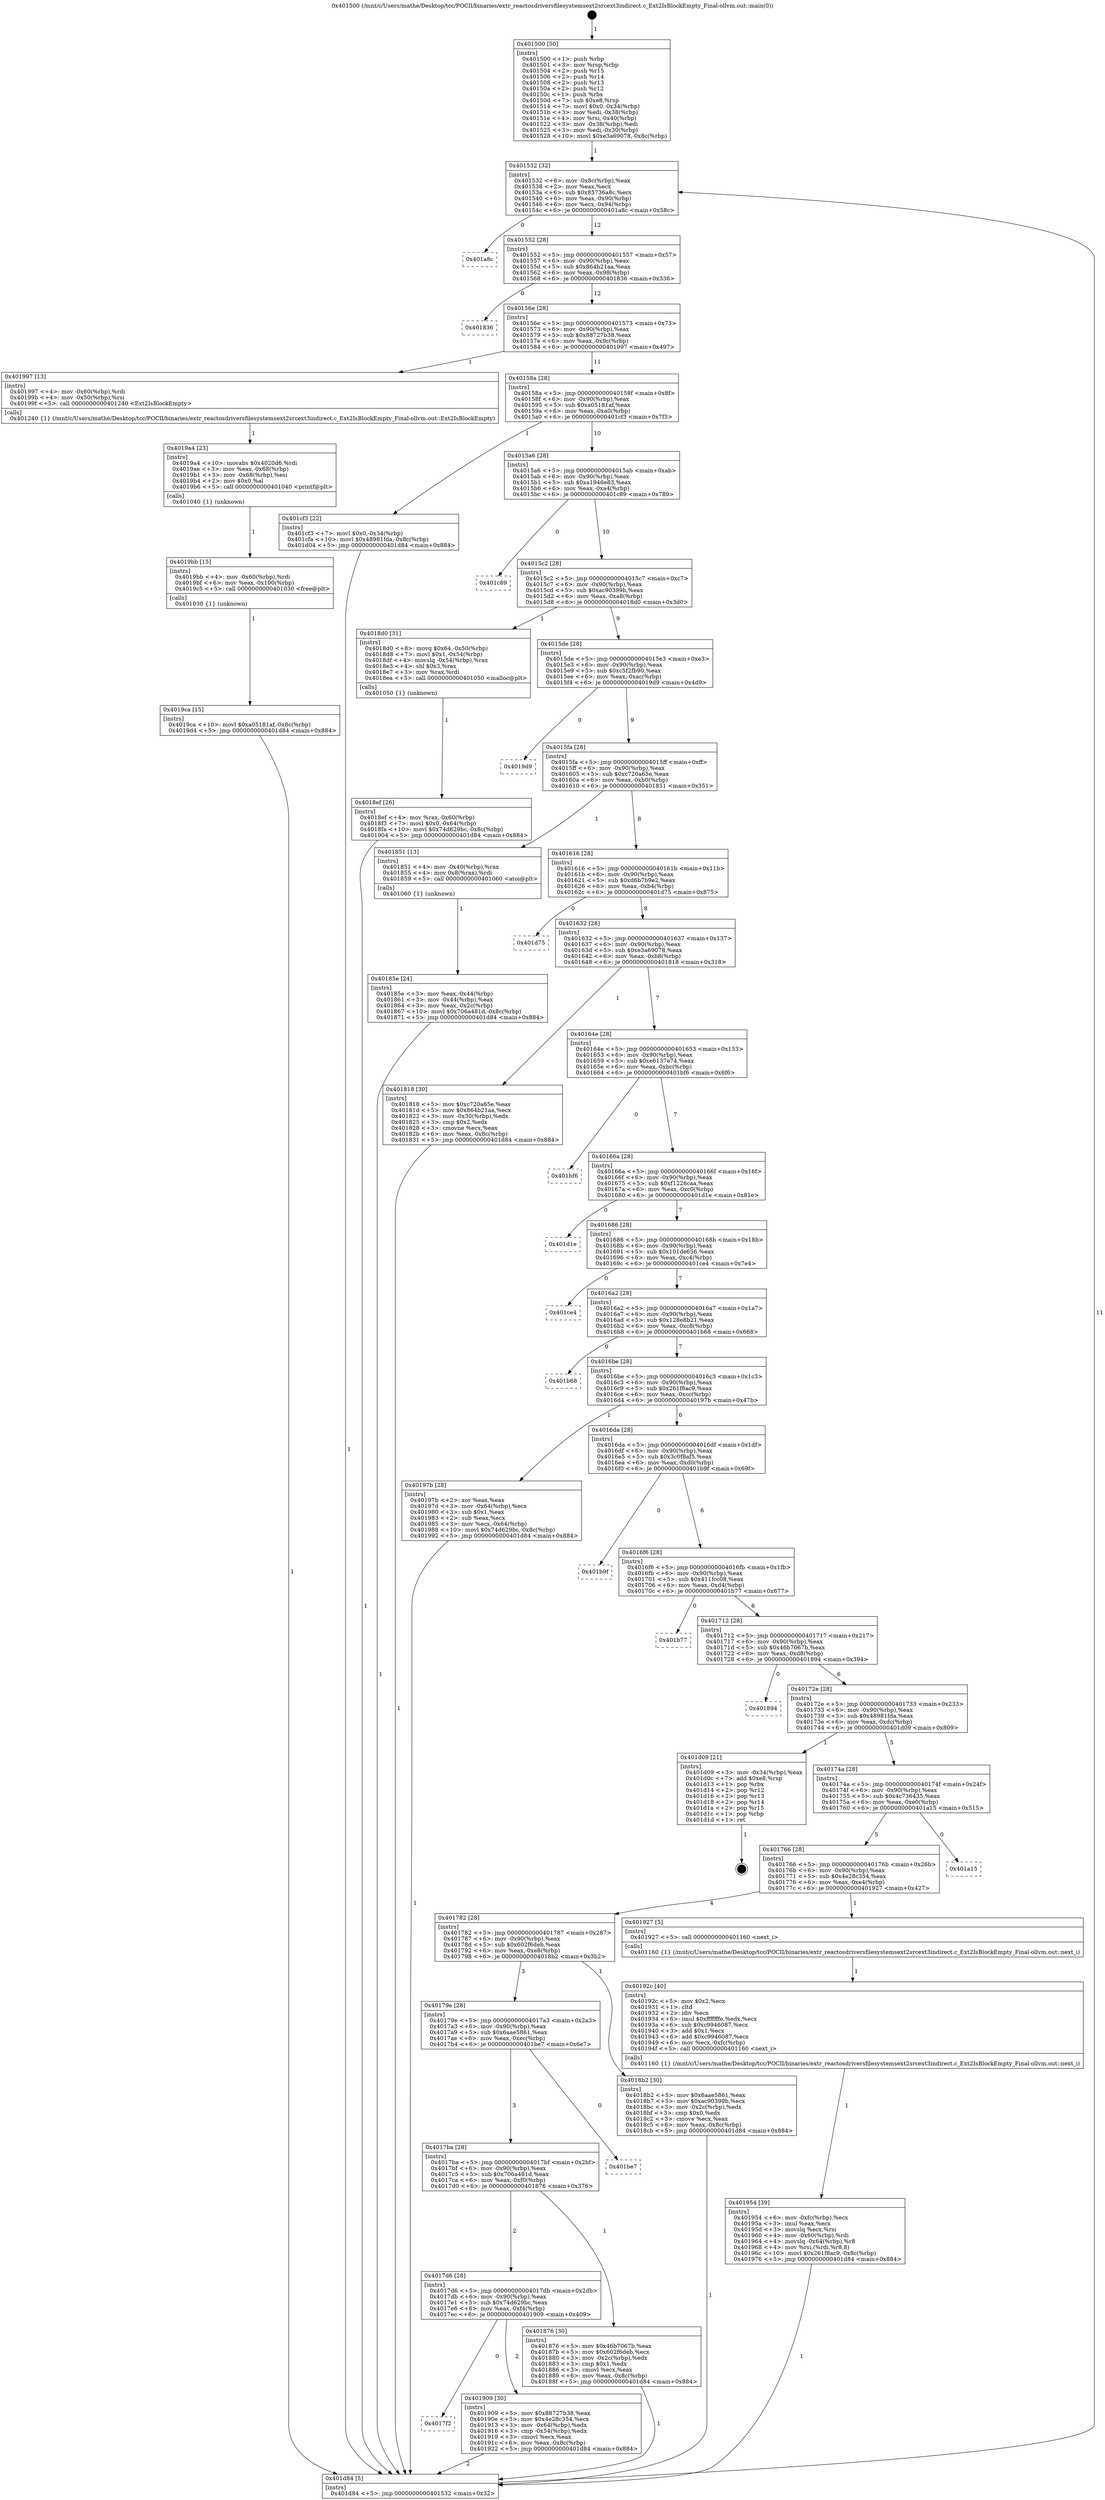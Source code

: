 digraph "0x401500" {
  label = "0x401500 (/mnt/c/Users/mathe/Desktop/tcc/POCII/binaries/extr_reactosdriversfilesystemsext2srcext3indirect.c_Ext2IsBlockEmpty_Final-ollvm.out::main(0))"
  labelloc = "t"
  node[shape=record]

  Entry [label="",width=0.3,height=0.3,shape=circle,fillcolor=black,style=filled]
  "0x401532" [label="{
     0x401532 [32]\l
     | [instrs]\l
     &nbsp;&nbsp;0x401532 \<+6\>: mov -0x8c(%rbp),%eax\l
     &nbsp;&nbsp;0x401538 \<+2\>: mov %eax,%ecx\l
     &nbsp;&nbsp;0x40153a \<+6\>: sub $0x85736a8c,%ecx\l
     &nbsp;&nbsp;0x401540 \<+6\>: mov %eax,-0x90(%rbp)\l
     &nbsp;&nbsp;0x401546 \<+6\>: mov %ecx,-0x94(%rbp)\l
     &nbsp;&nbsp;0x40154c \<+6\>: je 0000000000401a8c \<main+0x58c\>\l
  }"]
  "0x401a8c" [label="{
     0x401a8c\l
  }", style=dashed]
  "0x401552" [label="{
     0x401552 [28]\l
     | [instrs]\l
     &nbsp;&nbsp;0x401552 \<+5\>: jmp 0000000000401557 \<main+0x57\>\l
     &nbsp;&nbsp;0x401557 \<+6\>: mov -0x90(%rbp),%eax\l
     &nbsp;&nbsp;0x40155d \<+5\>: sub $0x864b21aa,%eax\l
     &nbsp;&nbsp;0x401562 \<+6\>: mov %eax,-0x98(%rbp)\l
     &nbsp;&nbsp;0x401568 \<+6\>: je 0000000000401836 \<main+0x336\>\l
  }"]
  Exit [label="",width=0.3,height=0.3,shape=circle,fillcolor=black,style=filled,peripheries=2]
  "0x401836" [label="{
     0x401836\l
  }", style=dashed]
  "0x40156e" [label="{
     0x40156e [28]\l
     | [instrs]\l
     &nbsp;&nbsp;0x40156e \<+5\>: jmp 0000000000401573 \<main+0x73\>\l
     &nbsp;&nbsp;0x401573 \<+6\>: mov -0x90(%rbp),%eax\l
     &nbsp;&nbsp;0x401579 \<+5\>: sub $0x88727b38,%eax\l
     &nbsp;&nbsp;0x40157e \<+6\>: mov %eax,-0x9c(%rbp)\l
     &nbsp;&nbsp;0x401584 \<+6\>: je 0000000000401997 \<main+0x497\>\l
  }"]
  "0x4019ca" [label="{
     0x4019ca [15]\l
     | [instrs]\l
     &nbsp;&nbsp;0x4019ca \<+10\>: movl $0xa05181af,-0x8c(%rbp)\l
     &nbsp;&nbsp;0x4019d4 \<+5\>: jmp 0000000000401d84 \<main+0x884\>\l
  }"]
  "0x401997" [label="{
     0x401997 [13]\l
     | [instrs]\l
     &nbsp;&nbsp;0x401997 \<+4\>: mov -0x60(%rbp),%rdi\l
     &nbsp;&nbsp;0x40199b \<+4\>: mov -0x50(%rbp),%rsi\l
     &nbsp;&nbsp;0x40199f \<+5\>: call 0000000000401240 \<Ext2IsBlockEmpty\>\l
     | [calls]\l
     &nbsp;&nbsp;0x401240 \{1\} (/mnt/c/Users/mathe/Desktop/tcc/POCII/binaries/extr_reactosdriversfilesystemsext2srcext3indirect.c_Ext2IsBlockEmpty_Final-ollvm.out::Ext2IsBlockEmpty)\l
  }"]
  "0x40158a" [label="{
     0x40158a [28]\l
     | [instrs]\l
     &nbsp;&nbsp;0x40158a \<+5\>: jmp 000000000040158f \<main+0x8f\>\l
     &nbsp;&nbsp;0x40158f \<+6\>: mov -0x90(%rbp),%eax\l
     &nbsp;&nbsp;0x401595 \<+5\>: sub $0xa05181af,%eax\l
     &nbsp;&nbsp;0x40159a \<+6\>: mov %eax,-0xa0(%rbp)\l
     &nbsp;&nbsp;0x4015a0 \<+6\>: je 0000000000401cf3 \<main+0x7f3\>\l
  }"]
  "0x4019bb" [label="{
     0x4019bb [15]\l
     | [instrs]\l
     &nbsp;&nbsp;0x4019bb \<+4\>: mov -0x60(%rbp),%rdi\l
     &nbsp;&nbsp;0x4019bf \<+6\>: mov %eax,-0x100(%rbp)\l
     &nbsp;&nbsp;0x4019c5 \<+5\>: call 0000000000401030 \<free@plt\>\l
     | [calls]\l
     &nbsp;&nbsp;0x401030 \{1\} (unknown)\l
  }"]
  "0x401cf3" [label="{
     0x401cf3 [22]\l
     | [instrs]\l
     &nbsp;&nbsp;0x401cf3 \<+7\>: movl $0x0,-0x34(%rbp)\l
     &nbsp;&nbsp;0x401cfa \<+10\>: movl $0x48981fda,-0x8c(%rbp)\l
     &nbsp;&nbsp;0x401d04 \<+5\>: jmp 0000000000401d84 \<main+0x884\>\l
  }"]
  "0x4015a6" [label="{
     0x4015a6 [28]\l
     | [instrs]\l
     &nbsp;&nbsp;0x4015a6 \<+5\>: jmp 00000000004015ab \<main+0xab\>\l
     &nbsp;&nbsp;0x4015ab \<+6\>: mov -0x90(%rbp),%eax\l
     &nbsp;&nbsp;0x4015b1 \<+5\>: sub $0xa1946e83,%eax\l
     &nbsp;&nbsp;0x4015b6 \<+6\>: mov %eax,-0xa4(%rbp)\l
     &nbsp;&nbsp;0x4015bc \<+6\>: je 0000000000401c89 \<main+0x789\>\l
  }"]
  "0x4019a4" [label="{
     0x4019a4 [23]\l
     | [instrs]\l
     &nbsp;&nbsp;0x4019a4 \<+10\>: movabs $0x4020d6,%rdi\l
     &nbsp;&nbsp;0x4019ae \<+3\>: mov %eax,-0x68(%rbp)\l
     &nbsp;&nbsp;0x4019b1 \<+3\>: mov -0x68(%rbp),%esi\l
     &nbsp;&nbsp;0x4019b4 \<+2\>: mov $0x0,%al\l
     &nbsp;&nbsp;0x4019b6 \<+5\>: call 0000000000401040 \<printf@plt\>\l
     | [calls]\l
     &nbsp;&nbsp;0x401040 \{1\} (unknown)\l
  }"]
  "0x401c89" [label="{
     0x401c89\l
  }", style=dashed]
  "0x4015c2" [label="{
     0x4015c2 [28]\l
     | [instrs]\l
     &nbsp;&nbsp;0x4015c2 \<+5\>: jmp 00000000004015c7 \<main+0xc7\>\l
     &nbsp;&nbsp;0x4015c7 \<+6\>: mov -0x90(%rbp),%eax\l
     &nbsp;&nbsp;0x4015cd \<+5\>: sub $0xac90399b,%eax\l
     &nbsp;&nbsp;0x4015d2 \<+6\>: mov %eax,-0xa8(%rbp)\l
     &nbsp;&nbsp;0x4015d8 \<+6\>: je 00000000004018d0 \<main+0x3d0\>\l
  }"]
  "0x401954" [label="{
     0x401954 [39]\l
     | [instrs]\l
     &nbsp;&nbsp;0x401954 \<+6\>: mov -0xfc(%rbp),%ecx\l
     &nbsp;&nbsp;0x40195a \<+3\>: imul %eax,%ecx\l
     &nbsp;&nbsp;0x40195d \<+3\>: movslq %ecx,%rsi\l
     &nbsp;&nbsp;0x401960 \<+4\>: mov -0x60(%rbp),%rdi\l
     &nbsp;&nbsp;0x401964 \<+4\>: movslq -0x64(%rbp),%r8\l
     &nbsp;&nbsp;0x401968 \<+4\>: mov %rsi,(%rdi,%r8,8)\l
     &nbsp;&nbsp;0x40196c \<+10\>: movl $0x261f8ac9,-0x8c(%rbp)\l
     &nbsp;&nbsp;0x401976 \<+5\>: jmp 0000000000401d84 \<main+0x884\>\l
  }"]
  "0x4018d0" [label="{
     0x4018d0 [31]\l
     | [instrs]\l
     &nbsp;&nbsp;0x4018d0 \<+8\>: movq $0x64,-0x50(%rbp)\l
     &nbsp;&nbsp;0x4018d8 \<+7\>: movl $0x1,-0x54(%rbp)\l
     &nbsp;&nbsp;0x4018df \<+4\>: movslq -0x54(%rbp),%rax\l
     &nbsp;&nbsp;0x4018e3 \<+4\>: shl $0x3,%rax\l
     &nbsp;&nbsp;0x4018e7 \<+3\>: mov %rax,%rdi\l
     &nbsp;&nbsp;0x4018ea \<+5\>: call 0000000000401050 \<malloc@plt\>\l
     | [calls]\l
     &nbsp;&nbsp;0x401050 \{1\} (unknown)\l
  }"]
  "0x4015de" [label="{
     0x4015de [28]\l
     | [instrs]\l
     &nbsp;&nbsp;0x4015de \<+5\>: jmp 00000000004015e3 \<main+0xe3\>\l
     &nbsp;&nbsp;0x4015e3 \<+6\>: mov -0x90(%rbp),%eax\l
     &nbsp;&nbsp;0x4015e9 \<+5\>: sub $0xc5f2fb90,%eax\l
     &nbsp;&nbsp;0x4015ee \<+6\>: mov %eax,-0xac(%rbp)\l
     &nbsp;&nbsp;0x4015f4 \<+6\>: je 00000000004019d9 \<main+0x4d9\>\l
  }"]
  "0x40192c" [label="{
     0x40192c [40]\l
     | [instrs]\l
     &nbsp;&nbsp;0x40192c \<+5\>: mov $0x2,%ecx\l
     &nbsp;&nbsp;0x401931 \<+1\>: cltd\l
     &nbsp;&nbsp;0x401932 \<+2\>: idiv %ecx\l
     &nbsp;&nbsp;0x401934 \<+6\>: imul $0xfffffffe,%edx,%ecx\l
     &nbsp;&nbsp;0x40193a \<+6\>: sub $0xc9946087,%ecx\l
     &nbsp;&nbsp;0x401940 \<+3\>: add $0x1,%ecx\l
     &nbsp;&nbsp;0x401943 \<+6\>: add $0xc9946087,%ecx\l
     &nbsp;&nbsp;0x401949 \<+6\>: mov %ecx,-0xfc(%rbp)\l
     &nbsp;&nbsp;0x40194f \<+5\>: call 0000000000401160 \<next_i\>\l
     | [calls]\l
     &nbsp;&nbsp;0x401160 \{1\} (/mnt/c/Users/mathe/Desktop/tcc/POCII/binaries/extr_reactosdriversfilesystemsext2srcext3indirect.c_Ext2IsBlockEmpty_Final-ollvm.out::next_i)\l
  }"]
  "0x4019d9" [label="{
     0x4019d9\l
  }", style=dashed]
  "0x4015fa" [label="{
     0x4015fa [28]\l
     | [instrs]\l
     &nbsp;&nbsp;0x4015fa \<+5\>: jmp 00000000004015ff \<main+0xff\>\l
     &nbsp;&nbsp;0x4015ff \<+6\>: mov -0x90(%rbp),%eax\l
     &nbsp;&nbsp;0x401605 \<+5\>: sub $0xc720a65e,%eax\l
     &nbsp;&nbsp;0x40160a \<+6\>: mov %eax,-0xb0(%rbp)\l
     &nbsp;&nbsp;0x401610 \<+6\>: je 0000000000401851 \<main+0x351\>\l
  }"]
  "0x4017f2" [label="{
     0x4017f2\l
  }", style=dashed]
  "0x401851" [label="{
     0x401851 [13]\l
     | [instrs]\l
     &nbsp;&nbsp;0x401851 \<+4\>: mov -0x40(%rbp),%rax\l
     &nbsp;&nbsp;0x401855 \<+4\>: mov 0x8(%rax),%rdi\l
     &nbsp;&nbsp;0x401859 \<+5\>: call 0000000000401060 \<atoi@plt\>\l
     | [calls]\l
     &nbsp;&nbsp;0x401060 \{1\} (unknown)\l
  }"]
  "0x401616" [label="{
     0x401616 [28]\l
     | [instrs]\l
     &nbsp;&nbsp;0x401616 \<+5\>: jmp 000000000040161b \<main+0x11b\>\l
     &nbsp;&nbsp;0x40161b \<+6\>: mov -0x90(%rbp),%eax\l
     &nbsp;&nbsp;0x401621 \<+5\>: sub $0xd6b7b9e2,%eax\l
     &nbsp;&nbsp;0x401626 \<+6\>: mov %eax,-0xb4(%rbp)\l
     &nbsp;&nbsp;0x40162c \<+6\>: je 0000000000401d75 \<main+0x875\>\l
  }"]
  "0x401909" [label="{
     0x401909 [30]\l
     | [instrs]\l
     &nbsp;&nbsp;0x401909 \<+5\>: mov $0x88727b38,%eax\l
     &nbsp;&nbsp;0x40190e \<+5\>: mov $0x4e28c354,%ecx\l
     &nbsp;&nbsp;0x401913 \<+3\>: mov -0x64(%rbp),%edx\l
     &nbsp;&nbsp;0x401916 \<+3\>: cmp -0x54(%rbp),%edx\l
     &nbsp;&nbsp;0x401919 \<+3\>: cmovl %ecx,%eax\l
     &nbsp;&nbsp;0x40191c \<+6\>: mov %eax,-0x8c(%rbp)\l
     &nbsp;&nbsp;0x401922 \<+5\>: jmp 0000000000401d84 \<main+0x884\>\l
  }"]
  "0x401d75" [label="{
     0x401d75\l
  }", style=dashed]
  "0x401632" [label="{
     0x401632 [28]\l
     | [instrs]\l
     &nbsp;&nbsp;0x401632 \<+5\>: jmp 0000000000401637 \<main+0x137\>\l
     &nbsp;&nbsp;0x401637 \<+6\>: mov -0x90(%rbp),%eax\l
     &nbsp;&nbsp;0x40163d \<+5\>: sub $0xe3a69078,%eax\l
     &nbsp;&nbsp;0x401642 \<+6\>: mov %eax,-0xb8(%rbp)\l
     &nbsp;&nbsp;0x401648 \<+6\>: je 0000000000401818 \<main+0x318\>\l
  }"]
  "0x4018ef" [label="{
     0x4018ef [26]\l
     | [instrs]\l
     &nbsp;&nbsp;0x4018ef \<+4\>: mov %rax,-0x60(%rbp)\l
     &nbsp;&nbsp;0x4018f3 \<+7\>: movl $0x0,-0x64(%rbp)\l
     &nbsp;&nbsp;0x4018fa \<+10\>: movl $0x74d629bc,-0x8c(%rbp)\l
     &nbsp;&nbsp;0x401904 \<+5\>: jmp 0000000000401d84 \<main+0x884\>\l
  }"]
  "0x401818" [label="{
     0x401818 [30]\l
     | [instrs]\l
     &nbsp;&nbsp;0x401818 \<+5\>: mov $0xc720a65e,%eax\l
     &nbsp;&nbsp;0x40181d \<+5\>: mov $0x864b21aa,%ecx\l
     &nbsp;&nbsp;0x401822 \<+3\>: mov -0x30(%rbp),%edx\l
     &nbsp;&nbsp;0x401825 \<+3\>: cmp $0x2,%edx\l
     &nbsp;&nbsp;0x401828 \<+3\>: cmovne %ecx,%eax\l
     &nbsp;&nbsp;0x40182b \<+6\>: mov %eax,-0x8c(%rbp)\l
     &nbsp;&nbsp;0x401831 \<+5\>: jmp 0000000000401d84 \<main+0x884\>\l
  }"]
  "0x40164e" [label="{
     0x40164e [28]\l
     | [instrs]\l
     &nbsp;&nbsp;0x40164e \<+5\>: jmp 0000000000401653 \<main+0x153\>\l
     &nbsp;&nbsp;0x401653 \<+6\>: mov -0x90(%rbp),%eax\l
     &nbsp;&nbsp;0x401659 \<+5\>: sub $0xe6137e74,%eax\l
     &nbsp;&nbsp;0x40165e \<+6\>: mov %eax,-0xbc(%rbp)\l
     &nbsp;&nbsp;0x401664 \<+6\>: je 0000000000401bf6 \<main+0x6f6\>\l
  }"]
  "0x401d84" [label="{
     0x401d84 [5]\l
     | [instrs]\l
     &nbsp;&nbsp;0x401d84 \<+5\>: jmp 0000000000401532 \<main+0x32\>\l
  }"]
  "0x401500" [label="{
     0x401500 [50]\l
     | [instrs]\l
     &nbsp;&nbsp;0x401500 \<+1\>: push %rbp\l
     &nbsp;&nbsp;0x401501 \<+3\>: mov %rsp,%rbp\l
     &nbsp;&nbsp;0x401504 \<+2\>: push %r15\l
     &nbsp;&nbsp;0x401506 \<+2\>: push %r14\l
     &nbsp;&nbsp;0x401508 \<+2\>: push %r13\l
     &nbsp;&nbsp;0x40150a \<+2\>: push %r12\l
     &nbsp;&nbsp;0x40150c \<+1\>: push %rbx\l
     &nbsp;&nbsp;0x40150d \<+7\>: sub $0xe8,%rsp\l
     &nbsp;&nbsp;0x401514 \<+7\>: movl $0x0,-0x34(%rbp)\l
     &nbsp;&nbsp;0x40151b \<+3\>: mov %edi,-0x38(%rbp)\l
     &nbsp;&nbsp;0x40151e \<+4\>: mov %rsi,-0x40(%rbp)\l
     &nbsp;&nbsp;0x401522 \<+3\>: mov -0x38(%rbp),%edi\l
     &nbsp;&nbsp;0x401525 \<+3\>: mov %edi,-0x30(%rbp)\l
     &nbsp;&nbsp;0x401528 \<+10\>: movl $0xe3a69078,-0x8c(%rbp)\l
  }"]
  "0x40185e" [label="{
     0x40185e [24]\l
     | [instrs]\l
     &nbsp;&nbsp;0x40185e \<+3\>: mov %eax,-0x44(%rbp)\l
     &nbsp;&nbsp;0x401861 \<+3\>: mov -0x44(%rbp),%eax\l
     &nbsp;&nbsp;0x401864 \<+3\>: mov %eax,-0x2c(%rbp)\l
     &nbsp;&nbsp;0x401867 \<+10\>: movl $0x706a481d,-0x8c(%rbp)\l
     &nbsp;&nbsp;0x401871 \<+5\>: jmp 0000000000401d84 \<main+0x884\>\l
  }"]
  "0x4017d6" [label="{
     0x4017d6 [28]\l
     | [instrs]\l
     &nbsp;&nbsp;0x4017d6 \<+5\>: jmp 00000000004017db \<main+0x2db\>\l
     &nbsp;&nbsp;0x4017db \<+6\>: mov -0x90(%rbp),%eax\l
     &nbsp;&nbsp;0x4017e1 \<+5\>: sub $0x74d629bc,%eax\l
     &nbsp;&nbsp;0x4017e6 \<+6\>: mov %eax,-0xf4(%rbp)\l
     &nbsp;&nbsp;0x4017ec \<+6\>: je 0000000000401909 \<main+0x409\>\l
  }"]
  "0x401bf6" [label="{
     0x401bf6\l
  }", style=dashed]
  "0x40166a" [label="{
     0x40166a [28]\l
     | [instrs]\l
     &nbsp;&nbsp;0x40166a \<+5\>: jmp 000000000040166f \<main+0x16f\>\l
     &nbsp;&nbsp;0x40166f \<+6\>: mov -0x90(%rbp),%eax\l
     &nbsp;&nbsp;0x401675 \<+5\>: sub $0xf1226caa,%eax\l
     &nbsp;&nbsp;0x40167a \<+6\>: mov %eax,-0xc0(%rbp)\l
     &nbsp;&nbsp;0x401680 \<+6\>: je 0000000000401d1e \<main+0x81e\>\l
  }"]
  "0x401876" [label="{
     0x401876 [30]\l
     | [instrs]\l
     &nbsp;&nbsp;0x401876 \<+5\>: mov $0x46b7067b,%eax\l
     &nbsp;&nbsp;0x40187b \<+5\>: mov $0x602f6deb,%ecx\l
     &nbsp;&nbsp;0x401880 \<+3\>: mov -0x2c(%rbp),%edx\l
     &nbsp;&nbsp;0x401883 \<+3\>: cmp $0x1,%edx\l
     &nbsp;&nbsp;0x401886 \<+3\>: cmovl %ecx,%eax\l
     &nbsp;&nbsp;0x401889 \<+6\>: mov %eax,-0x8c(%rbp)\l
     &nbsp;&nbsp;0x40188f \<+5\>: jmp 0000000000401d84 \<main+0x884\>\l
  }"]
  "0x401d1e" [label="{
     0x401d1e\l
  }", style=dashed]
  "0x401686" [label="{
     0x401686 [28]\l
     | [instrs]\l
     &nbsp;&nbsp;0x401686 \<+5\>: jmp 000000000040168b \<main+0x18b\>\l
     &nbsp;&nbsp;0x40168b \<+6\>: mov -0x90(%rbp),%eax\l
     &nbsp;&nbsp;0x401691 \<+5\>: sub $0x101de656,%eax\l
     &nbsp;&nbsp;0x401696 \<+6\>: mov %eax,-0xc4(%rbp)\l
     &nbsp;&nbsp;0x40169c \<+6\>: je 0000000000401ce4 \<main+0x7e4\>\l
  }"]
  "0x4017ba" [label="{
     0x4017ba [28]\l
     | [instrs]\l
     &nbsp;&nbsp;0x4017ba \<+5\>: jmp 00000000004017bf \<main+0x2bf\>\l
     &nbsp;&nbsp;0x4017bf \<+6\>: mov -0x90(%rbp),%eax\l
     &nbsp;&nbsp;0x4017c5 \<+5\>: sub $0x706a481d,%eax\l
     &nbsp;&nbsp;0x4017ca \<+6\>: mov %eax,-0xf0(%rbp)\l
     &nbsp;&nbsp;0x4017d0 \<+6\>: je 0000000000401876 \<main+0x376\>\l
  }"]
  "0x401ce4" [label="{
     0x401ce4\l
  }", style=dashed]
  "0x4016a2" [label="{
     0x4016a2 [28]\l
     | [instrs]\l
     &nbsp;&nbsp;0x4016a2 \<+5\>: jmp 00000000004016a7 \<main+0x1a7\>\l
     &nbsp;&nbsp;0x4016a7 \<+6\>: mov -0x90(%rbp),%eax\l
     &nbsp;&nbsp;0x4016ad \<+5\>: sub $0x128e8b21,%eax\l
     &nbsp;&nbsp;0x4016b2 \<+6\>: mov %eax,-0xc8(%rbp)\l
     &nbsp;&nbsp;0x4016b8 \<+6\>: je 0000000000401b68 \<main+0x668\>\l
  }"]
  "0x401be7" [label="{
     0x401be7\l
  }", style=dashed]
  "0x401b68" [label="{
     0x401b68\l
  }", style=dashed]
  "0x4016be" [label="{
     0x4016be [28]\l
     | [instrs]\l
     &nbsp;&nbsp;0x4016be \<+5\>: jmp 00000000004016c3 \<main+0x1c3\>\l
     &nbsp;&nbsp;0x4016c3 \<+6\>: mov -0x90(%rbp),%eax\l
     &nbsp;&nbsp;0x4016c9 \<+5\>: sub $0x261f8ac9,%eax\l
     &nbsp;&nbsp;0x4016ce \<+6\>: mov %eax,-0xcc(%rbp)\l
     &nbsp;&nbsp;0x4016d4 \<+6\>: je 000000000040197b \<main+0x47b\>\l
  }"]
  "0x40179e" [label="{
     0x40179e [28]\l
     | [instrs]\l
     &nbsp;&nbsp;0x40179e \<+5\>: jmp 00000000004017a3 \<main+0x2a3\>\l
     &nbsp;&nbsp;0x4017a3 \<+6\>: mov -0x90(%rbp),%eax\l
     &nbsp;&nbsp;0x4017a9 \<+5\>: sub $0x6aae5861,%eax\l
     &nbsp;&nbsp;0x4017ae \<+6\>: mov %eax,-0xec(%rbp)\l
     &nbsp;&nbsp;0x4017b4 \<+6\>: je 0000000000401be7 \<main+0x6e7\>\l
  }"]
  "0x40197b" [label="{
     0x40197b [28]\l
     | [instrs]\l
     &nbsp;&nbsp;0x40197b \<+2\>: xor %eax,%eax\l
     &nbsp;&nbsp;0x40197d \<+3\>: mov -0x64(%rbp),%ecx\l
     &nbsp;&nbsp;0x401980 \<+3\>: sub $0x1,%eax\l
     &nbsp;&nbsp;0x401983 \<+2\>: sub %eax,%ecx\l
     &nbsp;&nbsp;0x401985 \<+3\>: mov %ecx,-0x64(%rbp)\l
     &nbsp;&nbsp;0x401988 \<+10\>: movl $0x74d629bc,-0x8c(%rbp)\l
     &nbsp;&nbsp;0x401992 \<+5\>: jmp 0000000000401d84 \<main+0x884\>\l
  }"]
  "0x4016da" [label="{
     0x4016da [28]\l
     | [instrs]\l
     &nbsp;&nbsp;0x4016da \<+5\>: jmp 00000000004016df \<main+0x1df\>\l
     &nbsp;&nbsp;0x4016df \<+6\>: mov -0x90(%rbp),%eax\l
     &nbsp;&nbsp;0x4016e5 \<+5\>: sub $0x3c0f8af5,%eax\l
     &nbsp;&nbsp;0x4016ea \<+6\>: mov %eax,-0xd0(%rbp)\l
     &nbsp;&nbsp;0x4016f0 \<+6\>: je 0000000000401b9f \<main+0x69f\>\l
  }"]
  "0x4018b2" [label="{
     0x4018b2 [30]\l
     | [instrs]\l
     &nbsp;&nbsp;0x4018b2 \<+5\>: mov $0x6aae5861,%eax\l
     &nbsp;&nbsp;0x4018b7 \<+5\>: mov $0xac90399b,%ecx\l
     &nbsp;&nbsp;0x4018bc \<+3\>: mov -0x2c(%rbp),%edx\l
     &nbsp;&nbsp;0x4018bf \<+3\>: cmp $0x0,%edx\l
     &nbsp;&nbsp;0x4018c2 \<+3\>: cmove %ecx,%eax\l
     &nbsp;&nbsp;0x4018c5 \<+6\>: mov %eax,-0x8c(%rbp)\l
     &nbsp;&nbsp;0x4018cb \<+5\>: jmp 0000000000401d84 \<main+0x884\>\l
  }"]
  "0x401b9f" [label="{
     0x401b9f\l
  }", style=dashed]
  "0x4016f6" [label="{
     0x4016f6 [28]\l
     | [instrs]\l
     &nbsp;&nbsp;0x4016f6 \<+5\>: jmp 00000000004016fb \<main+0x1fb\>\l
     &nbsp;&nbsp;0x4016fb \<+6\>: mov -0x90(%rbp),%eax\l
     &nbsp;&nbsp;0x401701 \<+5\>: sub $0x411fcc08,%eax\l
     &nbsp;&nbsp;0x401706 \<+6\>: mov %eax,-0xd4(%rbp)\l
     &nbsp;&nbsp;0x40170c \<+6\>: je 0000000000401b77 \<main+0x677\>\l
  }"]
  "0x401782" [label="{
     0x401782 [28]\l
     | [instrs]\l
     &nbsp;&nbsp;0x401782 \<+5\>: jmp 0000000000401787 \<main+0x287\>\l
     &nbsp;&nbsp;0x401787 \<+6\>: mov -0x90(%rbp),%eax\l
     &nbsp;&nbsp;0x40178d \<+5\>: sub $0x602f6deb,%eax\l
     &nbsp;&nbsp;0x401792 \<+6\>: mov %eax,-0xe8(%rbp)\l
     &nbsp;&nbsp;0x401798 \<+6\>: je 00000000004018b2 \<main+0x3b2\>\l
  }"]
  "0x401b77" [label="{
     0x401b77\l
  }", style=dashed]
  "0x401712" [label="{
     0x401712 [28]\l
     | [instrs]\l
     &nbsp;&nbsp;0x401712 \<+5\>: jmp 0000000000401717 \<main+0x217\>\l
     &nbsp;&nbsp;0x401717 \<+6\>: mov -0x90(%rbp),%eax\l
     &nbsp;&nbsp;0x40171d \<+5\>: sub $0x46b7067b,%eax\l
     &nbsp;&nbsp;0x401722 \<+6\>: mov %eax,-0xd8(%rbp)\l
     &nbsp;&nbsp;0x401728 \<+6\>: je 0000000000401894 \<main+0x394\>\l
  }"]
  "0x401927" [label="{
     0x401927 [5]\l
     | [instrs]\l
     &nbsp;&nbsp;0x401927 \<+5\>: call 0000000000401160 \<next_i\>\l
     | [calls]\l
     &nbsp;&nbsp;0x401160 \{1\} (/mnt/c/Users/mathe/Desktop/tcc/POCII/binaries/extr_reactosdriversfilesystemsext2srcext3indirect.c_Ext2IsBlockEmpty_Final-ollvm.out::next_i)\l
  }"]
  "0x401894" [label="{
     0x401894\l
  }", style=dashed]
  "0x40172e" [label="{
     0x40172e [28]\l
     | [instrs]\l
     &nbsp;&nbsp;0x40172e \<+5\>: jmp 0000000000401733 \<main+0x233\>\l
     &nbsp;&nbsp;0x401733 \<+6\>: mov -0x90(%rbp),%eax\l
     &nbsp;&nbsp;0x401739 \<+5\>: sub $0x48981fda,%eax\l
     &nbsp;&nbsp;0x40173e \<+6\>: mov %eax,-0xdc(%rbp)\l
     &nbsp;&nbsp;0x401744 \<+6\>: je 0000000000401d09 \<main+0x809\>\l
  }"]
  "0x401766" [label="{
     0x401766 [28]\l
     | [instrs]\l
     &nbsp;&nbsp;0x401766 \<+5\>: jmp 000000000040176b \<main+0x26b\>\l
     &nbsp;&nbsp;0x40176b \<+6\>: mov -0x90(%rbp),%eax\l
     &nbsp;&nbsp;0x401771 \<+5\>: sub $0x4e28c354,%eax\l
     &nbsp;&nbsp;0x401776 \<+6\>: mov %eax,-0xe4(%rbp)\l
     &nbsp;&nbsp;0x40177c \<+6\>: je 0000000000401927 \<main+0x427\>\l
  }"]
  "0x401d09" [label="{
     0x401d09 [21]\l
     | [instrs]\l
     &nbsp;&nbsp;0x401d09 \<+3\>: mov -0x34(%rbp),%eax\l
     &nbsp;&nbsp;0x401d0c \<+7\>: add $0xe8,%rsp\l
     &nbsp;&nbsp;0x401d13 \<+1\>: pop %rbx\l
     &nbsp;&nbsp;0x401d14 \<+2\>: pop %r12\l
     &nbsp;&nbsp;0x401d16 \<+2\>: pop %r13\l
     &nbsp;&nbsp;0x401d18 \<+2\>: pop %r14\l
     &nbsp;&nbsp;0x401d1a \<+2\>: pop %r15\l
     &nbsp;&nbsp;0x401d1c \<+1\>: pop %rbp\l
     &nbsp;&nbsp;0x401d1d \<+1\>: ret\l
  }"]
  "0x40174a" [label="{
     0x40174a [28]\l
     | [instrs]\l
     &nbsp;&nbsp;0x40174a \<+5\>: jmp 000000000040174f \<main+0x24f\>\l
     &nbsp;&nbsp;0x40174f \<+6\>: mov -0x90(%rbp),%eax\l
     &nbsp;&nbsp;0x401755 \<+5\>: sub $0x4c736435,%eax\l
     &nbsp;&nbsp;0x40175a \<+6\>: mov %eax,-0xe0(%rbp)\l
     &nbsp;&nbsp;0x401760 \<+6\>: je 0000000000401a15 \<main+0x515\>\l
  }"]
  "0x401a15" [label="{
     0x401a15\l
  }", style=dashed]
  Entry -> "0x401500" [label=" 1"]
  "0x401532" -> "0x401a8c" [label=" 0"]
  "0x401532" -> "0x401552" [label=" 12"]
  "0x401d09" -> Exit [label=" 1"]
  "0x401552" -> "0x401836" [label=" 0"]
  "0x401552" -> "0x40156e" [label=" 12"]
  "0x401cf3" -> "0x401d84" [label=" 1"]
  "0x40156e" -> "0x401997" [label=" 1"]
  "0x40156e" -> "0x40158a" [label=" 11"]
  "0x4019ca" -> "0x401d84" [label=" 1"]
  "0x40158a" -> "0x401cf3" [label=" 1"]
  "0x40158a" -> "0x4015a6" [label=" 10"]
  "0x4019bb" -> "0x4019ca" [label=" 1"]
  "0x4015a6" -> "0x401c89" [label=" 0"]
  "0x4015a6" -> "0x4015c2" [label=" 10"]
  "0x4019a4" -> "0x4019bb" [label=" 1"]
  "0x4015c2" -> "0x4018d0" [label=" 1"]
  "0x4015c2" -> "0x4015de" [label=" 9"]
  "0x401997" -> "0x4019a4" [label=" 1"]
  "0x4015de" -> "0x4019d9" [label=" 0"]
  "0x4015de" -> "0x4015fa" [label=" 9"]
  "0x40197b" -> "0x401d84" [label=" 1"]
  "0x4015fa" -> "0x401851" [label=" 1"]
  "0x4015fa" -> "0x401616" [label=" 8"]
  "0x401954" -> "0x401d84" [label=" 1"]
  "0x401616" -> "0x401d75" [label=" 0"]
  "0x401616" -> "0x401632" [label=" 8"]
  "0x40192c" -> "0x401954" [label=" 1"]
  "0x401632" -> "0x401818" [label=" 1"]
  "0x401632" -> "0x40164e" [label=" 7"]
  "0x401818" -> "0x401d84" [label=" 1"]
  "0x401500" -> "0x401532" [label=" 1"]
  "0x401d84" -> "0x401532" [label=" 11"]
  "0x401851" -> "0x40185e" [label=" 1"]
  "0x40185e" -> "0x401d84" [label=" 1"]
  "0x401909" -> "0x401d84" [label=" 2"]
  "0x40164e" -> "0x401bf6" [label=" 0"]
  "0x40164e" -> "0x40166a" [label=" 7"]
  "0x4017d6" -> "0x4017f2" [label=" 0"]
  "0x40166a" -> "0x401d1e" [label=" 0"]
  "0x40166a" -> "0x401686" [label=" 7"]
  "0x4017d6" -> "0x401909" [label=" 2"]
  "0x401686" -> "0x401ce4" [label=" 0"]
  "0x401686" -> "0x4016a2" [label=" 7"]
  "0x4018ef" -> "0x401d84" [label=" 1"]
  "0x4016a2" -> "0x401b68" [label=" 0"]
  "0x4016a2" -> "0x4016be" [label=" 7"]
  "0x4018d0" -> "0x4018ef" [label=" 1"]
  "0x4016be" -> "0x40197b" [label=" 1"]
  "0x4016be" -> "0x4016da" [label=" 6"]
  "0x401876" -> "0x401d84" [label=" 1"]
  "0x4016da" -> "0x401b9f" [label=" 0"]
  "0x4016da" -> "0x4016f6" [label=" 6"]
  "0x4017ba" -> "0x4017d6" [label=" 2"]
  "0x4016f6" -> "0x401b77" [label=" 0"]
  "0x4016f6" -> "0x401712" [label=" 6"]
  "0x401927" -> "0x40192c" [label=" 1"]
  "0x401712" -> "0x401894" [label=" 0"]
  "0x401712" -> "0x40172e" [label=" 6"]
  "0x40179e" -> "0x4017ba" [label=" 3"]
  "0x40172e" -> "0x401d09" [label=" 1"]
  "0x40172e" -> "0x40174a" [label=" 5"]
  "0x4018b2" -> "0x401d84" [label=" 1"]
  "0x40174a" -> "0x401a15" [label=" 0"]
  "0x40174a" -> "0x401766" [label=" 5"]
  "0x40179e" -> "0x401be7" [label=" 0"]
  "0x401766" -> "0x401927" [label=" 1"]
  "0x401766" -> "0x401782" [label=" 4"]
  "0x4017ba" -> "0x401876" [label=" 1"]
  "0x401782" -> "0x4018b2" [label=" 1"]
  "0x401782" -> "0x40179e" [label=" 3"]
}

